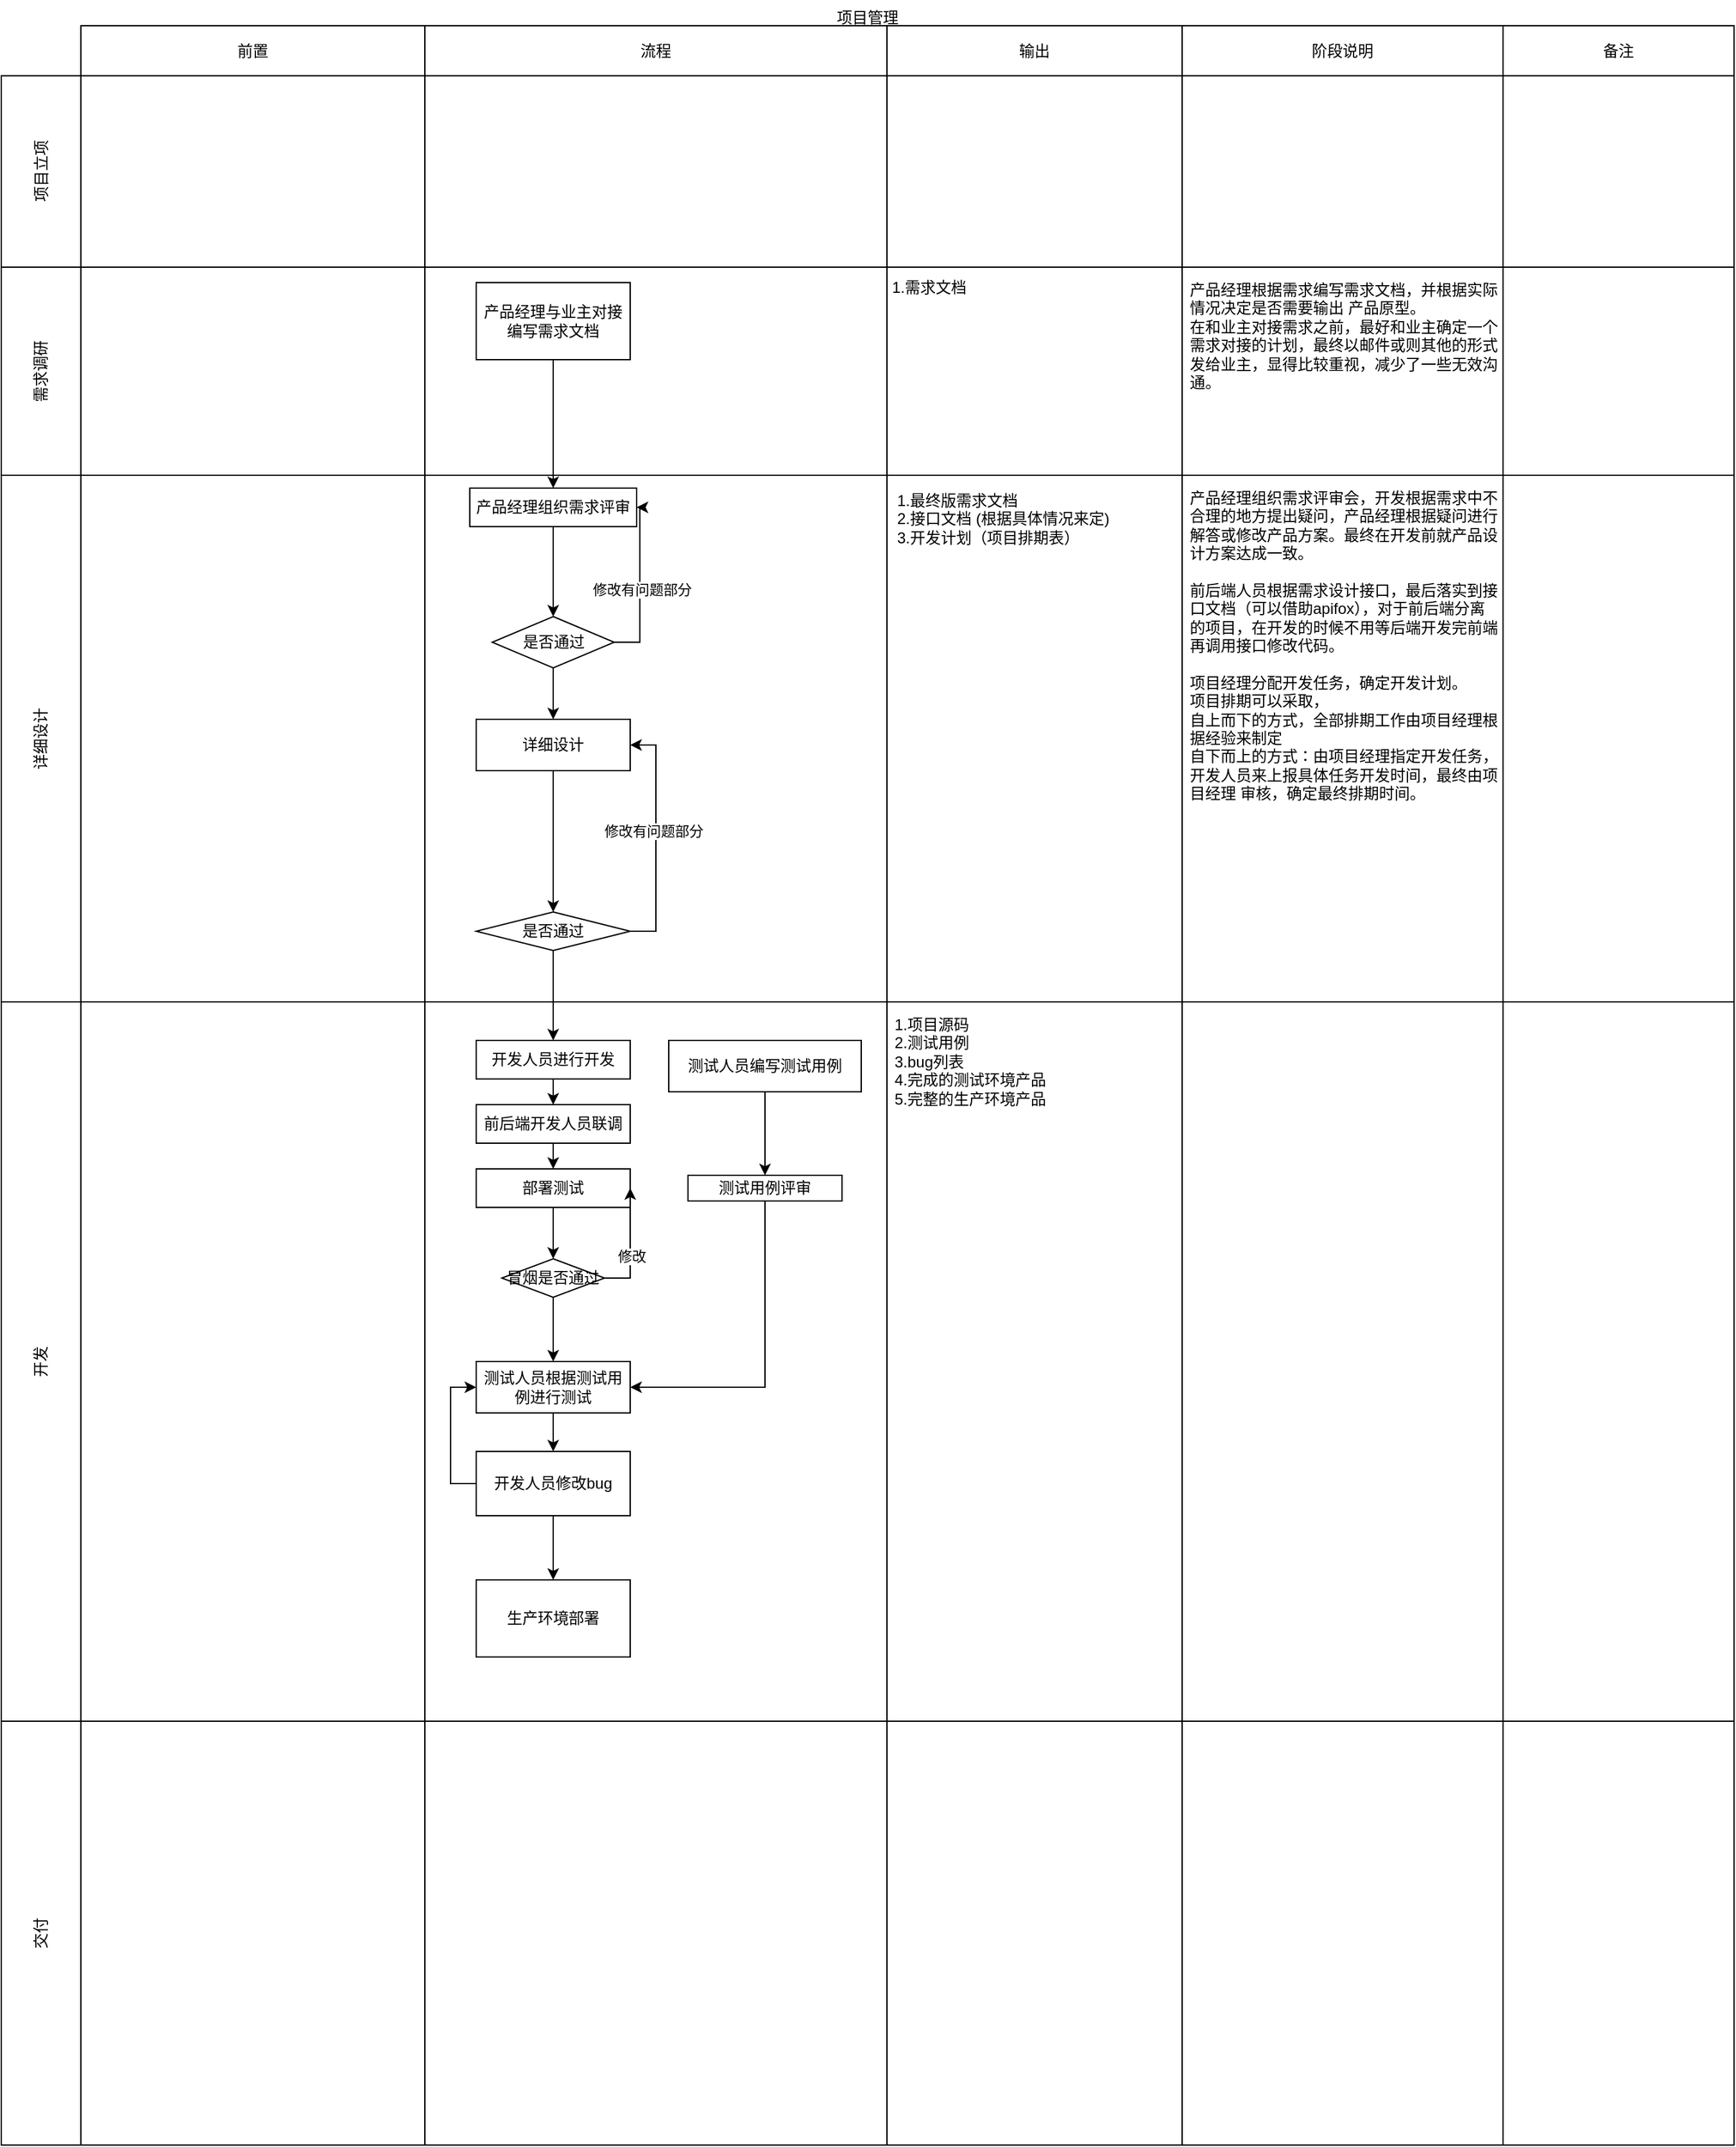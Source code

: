 <mxfile version="20.8.23" type="github">
  <diagram name="第 1 页" id="Q9Qhz2RqKxdd3Bqk_GgG">
    <mxGraphModel dx="1257" dy="806" grid="1" gridSize="10" guides="1" tooltips="1" connect="1" arrows="1" fold="1" page="1" pageScale="1" pageWidth="827" pageHeight="1169" math="0" shadow="0">
      <root>
        <mxCell id="0" />
        <mxCell id="1" parent="0" />
        <mxCell id="_6r8pyDg1fTzUx4y1s2i-39" value="项目管理" style="shape=table;html=1;whiteSpace=wrap;startSize=20;container=1;collapsible=0;childLayout=tableLayout;fillColor=none;swimlaneFillColor=#ffffff;strokeColor=none;movable=1;resizable=1;rotatable=1;deletable=1;editable=1;locked=0;connectable=1;verticalAlign=top;" parent="1" vertex="1">
          <mxGeometry x="140" y="50" width="1350" height="1670" as="geometry" />
        </mxCell>
        <mxCell id="_6r8pyDg1fTzUx4y1s2i-40" value="" style="shape=partialRectangle;html=1;whiteSpace=wrap;collapsible=0;dropTarget=0;pointerEvents=0;fillColor=none;top=0;left=0;bottom=0;right=0;points=[[0,0.5],[1,0.5]];portConstraint=eastwest;strokeColor=none;" parent="_6r8pyDg1fTzUx4y1s2i-39" vertex="1">
          <mxGeometry y="20" width="1350" height="39" as="geometry" />
        </mxCell>
        <mxCell id="_6r8pyDg1fTzUx4y1s2i-41" value="" style="shape=partialRectangle;html=1;whiteSpace=wrap;connectable=0;fillColor=none;top=1;left=1;bottom=1;right=1;overflow=hidden;strokeColor=none;" parent="_6r8pyDg1fTzUx4y1s2i-40" vertex="1">
          <mxGeometry width="62" height="39" as="geometry">
            <mxRectangle width="62" height="39" as="alternateBounds" />
          </mxGeometry>
        </mxCell>
        <mxCell id="_6r8pyDg1fTzUx4y1s2i-42" value="前置" style="shape=partialRectangle;html=1;whiteSpace=wrap;connectable=0;fillColor=none;top=1;left=1;bottom=1;right=1;overflow=hidden;" parent="_6r8pyDg1fTzUx4y1s2i-40" vertex="1">
          <mxGeometry x="62" width="268" height="39" as="geometry">
            <mxRectangle width="268" height="39" as="alternateBounds" />
          </mxGeometry>
        </mxCell>
        <mxCell id="_6r8pyDg1fTzUx4y1s2i-43" value="流程" style="shape=partialRectangle;html=1;whiteSpace=wrap;connectable=0;fillColor=none;top=1;left=1;bottom=1;right=1;overflow=hidden;" parent="_6r8pyDg1fTzUx4y1s2i-40" vertex="1">
          <mxGeometry x="330" width="360" height="39" as="geometry">
            <mxRectangle width="360" height="39" as="alternateBounds" />
          </mxGeometry>
        </mxCell>
        <mxCell id="_6r8pyDg1fTzUx4y1s2i-121" value="输出" style="shape=partialRectangle;html=1;whiteSpace=wrap;connectable=0;fillColor=none;top=1;left=1;bottom=1;right=1;overflow=hidden;" parent="_6r8pyDg1fTzUx4y1s2i-40" vertex="1">
          <mxGeometry x="690" width="230" height="39" as="geometry">
            <mxRectangle width="230" height="39" as="alternateBounds" />
          </mxGeometry>
        </mxCell>
        <mxCell id="_6r8pyDg1fTzUx4y1s2i-139" value="阶段说明" style="shape=partialRectangle;html=1;whiteSpace=wrap;connectable=0;fillColor=none;top=1;left=1;bottom=1;right=1;overflow=hidden;" parent="_6r8pyDg1fTzUx4y1s2i-40" vertex="1">
          <mxGeometry x="920" width="250" height="39" as="geometry">
            <mxRectangle width="250" height="39" as="alternateBounds" />
          </mxGeometry>
        </mxCell>
        <mxCell id="_6r8pyDg1fTzUx4y1s2i-145" value="备注" style="shape=partialRectangle;html=1;whiteSpace=wrap;connectable=0;fillColor=none;top=1;left=1;bottom=1;right=1;overflow=hidden;" parent="_6r8pyDg1fTzUx4y1s2i-40" vertex="1">
          <mxGeometry x="1170" width="180" height="39" as="geometry">
            <mxRectangle width="180" height="39" as="alternateBounds" />
          </mxGeometry>
        </mxCell>
        <mxCell id="_6r8pyDg1fTzUx4y1s2i-44" value="" style="shape=partialRectangle;html=1;whiteSpace=wrap;collapsible=0;dropTarget=0;pointerEvents=0;fillColor=none;top=1;left=1;bottom=1;right=1;points=[[0,0.5],[1,0.5]];portConstraint=eastwest;" parent="_6r8pyDg1fTzUx4y1s2i-39" vertex="1">
          <mxGeometry y="59" width="1350" height="149" as="geometry" />
        </mxCell>
        <mxCell id="_6r8pyDg1fTzUx4y1s2i-45" value="项目立项" style="shape=partialRectangle;html=1;whiteSpace=wrap;connectable=0;fillColor=none;top=1;left=1;bottom=1;right=1;overflow=hidden;horizontal=0;" parent="_6r8pyDg1fTzUx4y1s2i-44" vertex="1">
          <mxGeometry width="62" height="149" as="geometry">
            <mxRectangle width="62" height="149" as="alternateBounds" />
          </mxGeometry>
        </mxCell>
        <mxCell id="_6r8pyDg1fTzUx4y1s2i-46" value="" style="shape=partialRectangle;html=1;whiteSpace=wrap;connectable=0;fillColor=none;top=1;left=1;bottom=1;right=1;overflow=hidden;" parent="_6r8pyDg1fTzUx4y1s2i-44" vertex="1">
          <mxGeometry x="62" width="268" height="149" as="geometry">
            <mxRectangle width="268" height="149" as="alternateBounds" />
          </mxGeometry>
        </mxCell>
        <mxCell id="_6r8pyDg1fTzUx4y1s2i-47" value="" style="shape=partialRectangle;html=1;whiteSpace=wrap;connectable=0;fillColor=none;top=1;left=1;bottom=1;right=1;overflow=hidden;" parent="_6r8pyDg1fTzUx4y1s2i-44" vertex="1">
          <mxGeometry x="330" width="360" height="149" as="geometry">
            <mxRectangle width="360" height="149" as="alternateBounds" />
          </mxGeometry>
        </mxCell>
        <mxCell id="_6r8pyDg1fTzUx4y1s2i-122" style="shape=partialRectangle;html=1;whiteSpace=wrap;connectable=0;fillColor=none;top=1;left=1;bottom=1;right=1;overflow=hidden;" parent="_6r8pyDg1fTzUx4y1s2i-44" vertex="1">
          <mxGeometry x="690" width="230" height="149" as="geometry">
            <mxRectangle width="230" height="149" as="alternateBounds" />
          </mxGeometry>
        </mxCell>
        <mxCell id="_6r8pyDg1fTzUx4y1s2i-140" style="shape=partialRectangle;html=1;whiteSpace=wrap;connectable=0;fillColor=none;top=1;left=1;bottom=1;right=1;overflow=hidden;" parent="_6r8pyDg1fTzUx4y1s2i-44" vertex="1">
          <mxGeometry x="920" width="250" height="149" as="geometry">
            <mxRectangle width="250" height="149" as="alternateBounds" />
          </mxGeometry>
        </mxCell>
        <mxCell id="_6r8pyDg1fTzUx4y1s2i-146" style="shape=partialRectangle;html=1;whiteSpace=wrap;connectable=0;fillColor=none;top=1;left=1;bottom=1;right=1;overflow=hidden;" parent="_6r8pyDg1fTzUx4y1s2i-44" vertex="1">
          <mxGeometry x="1170" width="180" height="149" as="geometry">
            <mxRectangle width="180" height="149" as="alternateBounds" />
          </mxGeometry>
        </mxCell>
        <mxCell id="_6r8pyDg1fTzUx4y1s2i-129" style="shape=partialRectangle;html=1;whiteSpace=wrap;collapsible=0;dropTarget=0;pointerEvents=0;fillColor=none;top=1;left=1;bottom=1;right=1;points=[[0,0.5],[1,0.5]];portConstraint=eastwest;" parent="_6r8pyDg1fTzUx4y1s2i-39" vertex="1">
          <mxGeometry y="208" width="1350" height="162" as="geometry" />
        </mxCell>
        <mxCell id="_6r8pyDg1fTzUx4y1s2i-130" value="需求调研" style="shape=partialRectangle;html=1;whiteSpace=wrap;connectable=0;fillColor=none;top=1;left=1;bottom=1;right=1;overflow=hidden;horizontal=0;" parent="_6r8pyDg1fTzUx4y1s2i-129" vertex="1">
          <mxGeometry width="62" height="162" as="geometry">
            <mxRectangle width="62" height="162" as="alternateBounds" />
          </mxGeometry>
        </mxCell>
        <mxCell id="_6r8pyDg1fTzUx4y1s2i-131" style="shape=partialRectangle;html=1;whiteSpace=wrap;connectable=0;fillColor=none;top=1;left=1;bottom=1;right=1;overflow=hidden;" parent="_6r8pyDg1fTzUx4y1s2i-129" vertex="1">
          <mxGeometry x="62" width="268" height="162" as="geometry">
            <mxRectangle width="268" height="162" as="alternateBounds" />
          </mxGeometry>
        </mxCell>
        <mxCell id="_6r8pyDg1fTzUx4y1s2i-132" style="shape=partialRectangle;html=1;whiteSpace=wrap;connectable=0;fillColor=none;top=1;left=1;bottom=1;right=1;overflow=hidden;" parent="_6r8pyDg1fTzUx4y1s2i-129" vertex="1">
          <mxGeometry x="330" width="360" height="162" as="geometry">
            <mxRectangle width="360" height="162" as="alternateBounds" />
          </mxGeometry>
        </mxCell>
        <mxCell id="_6r8pyDg1fTzUx4y1s2i-133" value="1.需求文档" style="shape=partialRectangle;html=1;whiteSpace=wrap;connectable=0;fillColor=none;top=1;left=1;bottom=1;right=1;overflow=hidden;align=left;verticalAlign=top;spacingTop=2;spacingLeft=2;spacingBottom=2;spacingRight=2;" parent="_6r8pyDg1fTzUx4y1s2i-129" vertex="1">
          <mxGeometry x="690" width="230" height="162" as="geometry">
            <mxRectangle width="230" height="162" as="alternateBounds" />
          </mxGeometry>
        </mxCell>
        <mxCell id="_6r8pyDg1fTzUx4y1s2i-141" value="产品经理根据需求编写需求文档，并根据实际情况决定是否需要输出 产品原型。&lt;br&gt;在和业主对接需求之前，最好和业主确定一个&lt;br&gt;需求对接的计划，最终以邮件或则其他的形式发给业主，显得比较重视，减少了一些无效沟通。" style="shape=partialRectangle;html=1;whiteSpace=wrap;connectable=0;fillColor=none;top=1;left=1;bottom=1;right=1;overflow=hidden;align=left;verticalAlign=top;horizontal=1;spacingTop=4;spacingLeft=4;spacingRight=4;spacingBottom=4;" parent="_6r8pyDg1fTzUx4y1s2i-129" vertex="1">
          <mxGeometry x="920" width="250" height="162" as="geometry">
            <mxRectangle width="250" height="162" as="alternateBounds" />
          </mxGeometry>
        </mxCell>
        <mxCell id="_6r8pyDg1fTzUx4y1s2i-147" style="shape=partialRectangle;html=1;whiteSpace=wrap;connectable=0;fillColor=none;top=1;left=1;bottom=1;right=1;overflow=hidden;" parent="_6r8pyDg1fTzUx4y1s2i-129" vertex="1">
          <mxGeometry x="1170" width="180" height="162" as="geometry">
            <mxRectangle width="180" height="162" as="alternateBounds" />
          </mxGeometry>
        </mxCell>
        <mxCell id="_6r8pyDg1fTzUx4y1s2i-52" value="" style="shape=partialRectangle;html=1;whiteSpace=wrap;collapsible=0;dropTarget=0;pointerEvents=0;fillColor=none;top=1;left=1;bottom=1;right=1;points=[[0,0.5],[1,0.5]];portConstraint=eastwest;" parent="_6r8pyDg1fTzUx4y1s2i-39" vertex="1">
          <mxGeometry y="370" width="1350" height="410" as="geometry" />
        </mxCell>
        <mxCell id="_6r8pyDg1fTzUx4y1s2i-53" value="详细设计" style="shape=partialRectangle;html=1;whiteSpace=wrap;connectable=0;fillColor=none;top=1;left=1;bottom=1;right=1;overflow=hidden;horizontal=0;" parent="_6r8pyDg1fTzUx4y1s2i-52" vertex="1">
          <mxGeometry width="62" height="410" as="geometry">
            <mxRectangle width="62" height="410" as="alternateBounds" />
          </mxGeometry>
        </mxCell>
        <mxCell id="_6r8pyDg1fTzUx4y1s2i-54" value="" style="shape=partialRectangle;html=1;whiteSpace=wrap;connectable=0;fillColor=none;top=1;left=1;bottom=1;right=1;overflow=hidden;" parent="_6r8pyDg1fTzUx4y1s2i-52" vertex="1">
          <mxGeometry x="62" width="268" height="410" as="geometry">
            <mxRectangle width="268" height="410" as="alternateBounds" />
          </mxGeometry>
        </mxCell>
        <mxCell id="_6r8pyDg1fTzUx4y1s2i-55" value="" style="shape=partialRectangle;html=1;whiteSpace=wrap;connectable=0;fillColor=none;top=1;left=1;bottom=1;right=1;overflow=hidden;" parent="_6r8pyDg1fTzUx4y1s2i-52" vertex="1">
          <mxGeometry x="330" width="360" height="410" as="geometry">
            <mxRectangle width="360" height="410" as="alternateBounds" />
          </mxGeometry>
        </mxCell>
        <mxCell id="_6r8pyDg1fTzUx4y1s2i-123" value="1.最终版需求文档&lt;br&gt;2.接口文档 (根据具体情况来定)&lt;br&gt;3.开发计划（项目排期表）" style="shape=partialRectangle;html=1;whiteSpace=wrap;connectable=0;fillColor=none;top=1;left=1;bottom=1;right=1;overflow=hidden;align=left;verticalAlign=top;spacingTop=4;spacingLeft=4;spacingBottom=4;spacingRight=4;spacing=4;" parent="_6r8pyDg1fTzUx4y1s2i-52" vertex="1">
          <mxGeometry x="690" width="230" height="410" as="geometry">
            <mxRectangle width="230" height="410" as="alternateBounds" />
          </mxGeometry>
        </mxCell>
        <mxCell id="_6r8pyDg1fTzUx4y1s2i-142" value="产品经理组织需求评审会，开发根据需求中不合理的地方提出疑问，产品经理根据疑问进行解答或修改产品方案。最终在开发前就产品设计方案达成一致。&lt;br&gt;&lt;br&gt;前后端人员根据需求设计接口，最后落实到接口文档（可以借助apifox），对于前后端分离的项目，在开发的时候不用等后端开发完前端再调用接口修改代码。&lt;br&gt;&lt;br&gt;项目经理分配开发任务，确定开发计划。&lt;br&gt;项目排期可以采取，&lt;br&gt;自上而下的方式，全部排期工作由项目经理根据经验来制定&lt;br&gt;自下而上的方式：由项目经理指定开发任务，开发人员来上报具体任务开发时间，最终由项目经理 审核，确定最终排期时间。" style="shape=partialRectangle;html=1;whiteSpace=wrap;connectable=0;fillColor=none;top=1;left=1;bottom=1;right=1;overflow=hidden;align=left;verticalAlign=top;spacingTop=4;spacingBottom=4;spacingLeft=4;spacingRight=4;" parent="_6r8pyDg1fTzUx4y1s2i-52" vertex="1">
          <mxGeometry x="920" width="250" height="410" as="geometry">
            <mxRectangle width="250" height="410" as="alternateBounds" />
          </mxGeometry>
        </mxCell>
        <mxCell id="_6r8pyDg1fTzUx4y1s2i-148" style="shape=partialRectangle;html=1;whiteSpace=wrap;connectable=0;fillColor=none;top=1;left=1;bottom=1;right=1;overflow=hidden;" parent="_6r8pyDg1fTzUx4y1s2i-52" vertex="1">
          <mxGeometry x="1170" width="180" height="410" as="geometry">
            <mxRectangle width="180" height="410" as="alternateBounds" />
          </mxGeometry>
        </mxCell>
        <mxCell id="_6r8pyDg1fTzUx4y1s2i-134" style="shape=partialRectangle;html=1;whiteSpace=wrap;collapsible=0;dropTarget=0;pointerEvents=0;fillColor=none;top=1;left=1;bottom=1;right=1;points=[[0,0.5],[1,0.5]];portConstraint=eastwest;verticalAlign=top;" parent="_6r8pyDg1fTzUx4y1s2i-39" vertex="1">
          <mxGeometry y="780" width="1350" height="560" as="geometry" />
        </mxCell>
        <mxCell id="_6r8pyDg1fTzUx4y1s2i-135" value="开发" style="shape=partialRectangle;html=1;whiteSpace=wrap;connectable=0;fillColor=none;top=1;left=1;bottom=1;right=1;overflow=hidden;horizontal=0;" parent="_6r8pyDg1fTzUx4y1s2i-134" vertex="1">
          <mxGeometry width="62" height="560" as="geometry">
            <mxRectangle width="62" height="560" as="alternateBounds" />
          </mxGeometry>
        </mxCell>
        <mxCell id="_6r8pyDg1fTzUx4y1s2i-136" style="shape=partialRectangle;html=1;whiteSpace=wrap;connectable=0;fillColor=none;top=1;left=1;bottom=1;right=1;overflow=hidden;" parent="_6r8pyDg1fTzUx4y1s2i-134" vertex="1">
          <mxGeometry x="62" width="268" height="560" as="geometry">
            <mxRectangle width="268" height="560" as="alternateBounds" />
          </mxGeometry>
        </mxCell>
        <mxCell id="_6r8pyDg1fTzUx4y1s2i-137" style="shape=partialRectangle;html=1;whiteSpace=wrap;connectable=0;fillColor=none;top=1;left=1;bottom=1;right=1;overflow=hidden;" parent="_6r8pyDg1fTzUx4y1s2i-134" vertex="1">
          <mxGeometry x="330" width="360" height="560" as="geometry">
            <mxRectangle width="360" height="560" as="alternateBounds" />
          </mxGeometry>
        </mxCell>
        <mxCell id="_6r8pyDg1fTzUx4y1s2i-138" value="1.项目源码&lt;br&gt;2.测试用例&lt;br&gt;3.bug列表&lt;br&gt;4.完成的测试环境产品&lt;br&gt;5.完整的生产环境产品" style="shape=partialRectangle;html=1;whiteSpace=wrap;connectable=0;fillColor=none;top=1;left=1;bottom=1;right=1;overflow=hidden;align=left;verticalAlign=top;spacingTop=4;spacingLeft=4;spacingBottom=4;spacingRight=4;" parent="_6r8pyDg1fTzUx4y1s2i-134" vertex="1">
          <mxGeometry x="690" width="230" height="560" as="geometry">
            <mxRectangle width="230" height="560" as="alternateBounds" />
          </mxGeometry>
        </mxCell>
        <mxCell id="_6r8pyDg1fTzUx4y1s2i-143" style="shape=partialRectangle;html=1;whiteSpace=wrap;connectable=0;fillColor=none;top=1;left=1;bottom=1;right=1;overflow=hidden;" parent="_6r8pyDg1fTzUx4y1s2i-134" vertex="1">
          <mxGeometry x="920" width="250" height="560" as="geometry">
            <mxRectangle width="250" height="560" as="alternateBounds" />
          </mxGeometry>
        </mxCell>
        <mxCell id="_6r8pyDg1fTzUx4y1s2i-149" style="shape=partialRectangle;html=1;whiteSpace=wrap;connectable=0;fillColor=none;top=1;left=1;bottom=1;right=1;overflow=hidden;" parent="_6r8pyDg1fTzUx4y1s2i-134" vertex="1">
          <mxGeometry x="1170" width="180" height="560" as="geometry">
            <mxRectangle width="180" height="560" as="alternateBounds" />
          </mxGeometry>
        </mxCell>
        <mxCell id="_6r8pyDg1fTzUx4y1s2i-48" value="" style="shape=partialRectangle;html=1;whiteSpace=wrap;collapsible=0;dropTarget=0;pointerEvents=0;fillColor=none;top=1;left=1;bottom=1;right=1;points=[[0,0.5],[1,0.5]];portConstraint=eastwest;" parent="_6r8pyDg1fTzUx4y1s2i-39" vertex="1">
          <mxGeometry y="1340" width="1350" height="330" as="geometry" />
        </mxCell>
        <mxCell id="_6r8pyDg1fTzUx4y1s2i-49" value="交付" style="shape=partialRectangle;html=1;whiteSpace=wrap;connectable=0;fillColor=none;top=1;left=1;bottom=1;right=1;overflow=hidden;horizontal=0;" parent="_6r8pyDg1fTzUx4y1s2i-48" vertex="1">
          <mxGeometry width="62" height="330" as="geometry">
            <mxRectangle width="62" height="330" as="alternateBounds" />
          </mxGeometry>
        </mxCell>
        <mxCell id="_6r8pyDg1fTzUx4y1s2i-50" value="" style="shape=partialRectangle;html=1;whiteSpace=wrap;connectable=0;fillColor=none;top=1;left=1;bottom=1;right=1;overflow=hidden;" parent="_6r8pyDg1fTzUx4y1s2i-48" vertex="1">
          <mxGeometry x="62" width="268" height="330" as="geometry">
            <mxRectangle width="268" height="330" as="alternateBounds" />
          </mxGeometry>
        </mxCell>
        <mxCell id="_6r8pyDg1fTzUx4y1s2i-51" value="" style="shape=partialRectangle;html=1;whiteSpace=wrap;connectable=0;fillColor=none;top=1;left=1;bottom=1;right=1;overflow=hidden;" parent="_6r8pyDg1fTzUx4y1s2i-48" vertex="1">
          <mxGeometry x="330" width="360" height="330" as="geometry">
            <mxRectangle width="360" height="330" as="alternateBounds" />
          </mxGeometry>
        </mxCell>
        <mxCell id="_6r8pyDg1fTzUx4y1s2i-124" style="shape=partialRectangle;html=1;whiteSpace=wrap;connectable=0;fillColor=none;top=1;left=1;bottom=1;right=1;overflow=hidden;" parent="_6r8pyDg1fTzUx4y1s2i-48" vertex="1">
          <mxGeometry x="690" width="230" height="330" as="geometry">
            <mxRectangle width="230" height="330" as="alternateBounds" />
          </mxGeometry>
        </mxCell>
        <mxCell id="_6r8pyDg1fTzUx4y1s2i-144" style="shape=partialRectangle;html=1;whiteSpace=wrap;connectable=0;fillColor=none;top=1;left=1;bottom=1;right=1;overflow=hidden;" parent="_6r8pyDg1fTzUx4y1s2i-48" vertex="1">
          <mxGeometry x="920" width="250" height="330" as="geometry">
            <mxRectangle width="250" height="330" as="alternateBounds" />
          </mxGeometry>
        </mxCell>
        <mxCell id="_6r8pyDg1fTzUx4y1s2i-150" style="shape=partialRectangle;html=1;whiteSpace=wrap;connectable=0;fillColor=none;top=1;left=1;bottom=1;right=1;overflow=hidden;" parent="_6r8pyDg1fTzUx4y1s2i-48" vertex="1">
          <mxGeometry x="1170" width="180" height="330" as="geometry">
            <mxRectangle width="180" height="330" as="alternateBounds" />
          </mxGeometry>
        </mxCell>
        <mxCell id="_6r8pyDg1fTzUx4y1s2i-161" style="edgeStyle=orthogonalEdgeStyle;rounded=0;orthogonalLoop=1;jettySize=auto;html=1;exitX=0.5;exitY=1;exitDx=0;exitDy=0;entryX=0.5;entryY=0;entryDx=0;entryDy=0;" parent="1" source="_6r8pyDg1fTzUx4y1s2i-151" target="_6r8pyDg1fTzUx4y1s2i-155" edge="1">
          <mxGeometry relative="1" as="geometry" />
        </mxCell>
        <mxCell id="_6r8pyDg1fTzUx4y1s2i-151" value="产品经理组织需求评审" style="rounded=0;whiteSpace=wrap;html=1;" parent="1" vertex="1">
          <mxGeometry x="505" y="430" width="130" height="30" as="geometry" />
        </mxCell>
        <mxCell id="_6r8pyDg1fTzUx4y1s2i-164" style="edgeStyle=orthogonalEdgeStyle;rounded=0;orthogonalLoop=1;jettySize=auto;html=1;exitX=0.5;exitY=1;exitDx=0;exitDy=0;" parent="1" source="_6r8pyDg1fTzUx4y1s2i-154" target="_6r8pyDg1fTzUx4y1s2i-156" edge="1">
          <mxGeometry relative="1" as="geometry" />
        </mxCell>
        <mxCell id="_6r8pyDg1fTzUx4y1s2i-154" value="详细设计" style="whiteSpace=wrap;html=1;fillColor=rgb(255, 255, 255);rounded=0;" parent="1" vertex="1">
          <mxGeometry x="510" y="610" width="120" height="40" as="geometry" />
        </mxCell>
        <mxCell id="_6r8pyDg1fTzUx4y1s2i-162" style="edgeStyle=orthogonalEdgeStyle;rounded=0;orthogonalLoop=1;jettySize=auto;html=1;exitX=1;exitY=0.5;exitDx=0;exitDy=0;entryX=1;entryY=0.5;entryDx=0;entryDy=0;" parent="1" source="_6r8pyDg1fTzUx4y1s2i-155" target="_6r8pyDg1fTzUx4y1s2i-151" edge="1">
          <mxGeometry relative="1" as="geometry" />
        </mxCell>
        <mxCell id="_6r8pyDg1fTzUx4y1s2i-166" value="修改有问题部分" style="edgeLabel;html=1;align=center;verticalAlign=middle;resizable=0;points=[];" parent="_6r8pyDg1fTzUx4y1s2i-162" vertex="1" connectable="0">
          <mxGeometry x="-0.034" y="-1" relative="1" as="geometry">
            <mxPoint as="offset" />
          </mxGeometry>
        </mxCell>
        <mxCell id="_6r8pyDg1fTzUx4y1s2i-163" style="edgeStyle=orthogonalEdgeStyle;rounded=0;orthogonalLoop=1;jettySize=auto;html=1;exitX=0.5;exitY=1;exitDx=0;exitDy=0;entryX=0.5;entryY=0;entryDx=0;entryDy=0;" parent="1" source="_6r8pyDg1fTzUx4y1s2i-155" target="_6r8pyDg1fTzUx4y1s2i-154" edge="1">
          <mxGeometry relative="1" as="geometry" />
        </mxCell>
        <mxCell id="_6r8pyDg1fTzUx4y1s2i-155" value="是否通过" style="rhombus;whiteSpace=wrap;html=1;" parent="1" vertex="1">
          <mxGeometry x="522.5" y="530" width="95" height="40" as="geometry" />
        </mxCell>
        <mxCell id="_6r8pyDg1fTzUx4y1s2i-165" style="edgeStyle=orthogonalEdgeStyle;rounded=0;orthogonalLoop=1;jettySize=auto;html=1;exitX=1;exitY=0.5;exitDx=0;exitDy=0;entryX=1;entryY=0.5;entryDx=0;entryDy=0;" parent="1" source="_6r8pyDg1fTzUx4y1s2i-156" target="_6r8pyDg1fTzUx4y1s2i-154" edge="1">
          <mxGeometry relative="1" as="geometry" />
        </mxCell>
        <mxCell id="_6r8pyDg1fTzUx4y1s2i-167" value="修改有问题部分" style="edgeLabel;html=1;align=center;verticalAlign=middle;resizable=0;points=[];" parent="_6r8pyDg1fTzUx4y1s2i-165" vertex="1" connectable="0">
          <mxGeometry x="0.055" y="2" relative="1" as="geometry">
            <mxPoint y="-1" as="offset" />
          </mxGeometry>
        </mxCell>
        <mxCell id="_6r8pyDg1fTzUx4y1s2i-180" style="edgeStyle=orthogonalEdgeStyle;rounded=0;orthogonalLoop=1;jettySize=auto;html=1;exitX=0.5;exitY=1;exitDx=0;exitDy=0;" parent="1" source="_6r8pyDg1fTzUx4y1s2i-156" target="_6r8pyDg1fTzUx4y1s2i-168" edge="1">
          <mxGeometry relative="1" as="geometry" />
        </mxCell>
        <mxCell id="_6r8pyDg1fTzUx4y1s2i-156" value="是否通过" style="rhombus;whiteSpace=wrap;html=1;" parent="1" vertex="1">
          <mxGeometry x="510" y="760" width="120" height="30" as="geometry" />
        </mxCell>
        <mxCell id="_6r8pyDg1fTzUx4y1s2i-175" style="edgeStyle=orthogonalEdgeStyle;rounded=0;orthogonalLoop=1;jettySize=auto;html=1;exitX=0.5;exitY=1;exitDx=0;exitDy=0;" parent="1" source="_6r8pyDg1fTzUx4y1s2i-168" target="_6r8pyDg1fTzUx4y1s2i-172" edge="1">
          <mxGeometry relative="1" as="geometry" />
        </mxCell>
        <mxCell id="_6r8pyDg1fTzUx4y1s2i-168" value="开发人员进行开发" style="rounded=0;whiteSpace=wrap;html=1;" parent="1" vertex="1">
          <mxGeometry x="510" y="860" width="120" height="30" as="geometry" />
        </mxCell>
        <mxCell id="_6r8pyDg1fTzUx4y1s2i-179" style="edgeStyle=orthogonalEdgeStyle;rounded=0;orthogonalLoop=1;jettySize=auto;html=1;exitX=0.5;exitY=1;exitDx=0;exitDy=0;" parent="1" source="_6r8pyDg1fTzUx4y1s2i-172" target="_6r8pyDg1fTzUx4y1s2i-178" edge="1">
          <mxGeometry relative="1" as="geometry" />
        </mxCell>
        <mxCell id="_6r8pyDg1fTzUx4y1s2i-172" value="前后端开发人员联调" style="rounded=0;whiteSpace=wrap;html=1;" parent="1" vertex="1">
          <mxGeometry x="510" y="910" width="120" height="30" as="geometry" />
        </mxCell>
        <mxCell id="_6r8pyDg1fTzUx4y1s2i-186" style="edgeStyle=orthogonalEdgeStyle;rounded=0;orthogonalLoop=1;jettySize=auto;html=1;exitX=0.5;exitY=1;exitDx=0;exitDy=0;entryX=0.5;entryY=0;entryDx=0;entryDy=0;" parent="1" source="_6r8pyDg1fTzUx4y1s2i-178" target="_6r8pyDg1fTzUx4y1s2i-183" edge="1">
          <mxGeometry relative="1" as="geometry" />
        </mxCell>
        <mxCell id="_6r8pyDg1fTzUx4y1s2i-178" value="部署测试" style="rounded=0;whiteSpace=wrap;html=1;" parent="1" vertex="1">
          <mxGeometry x="510" y="960" width="120" height="30" as="geometry" />
        </mxCell>
        <mxCell id="_6r8pyDg1fTzUx4y1s2i-181" style="edgeStyle=orthogonalEdgeStyle;rounded=0;orthogonalLoop=1;jettySize=auto;html=1;exitX=0.5;exitY=1;exitDx=0;exitDy=0;" parent="1" source="_6r8pyDg1fTzUx4y1s2i-168" target="_6r8pyDg1fTzUx4y1s2i-168" edge="1">
          <mxGeometry relative="1" as="geometry" />
        </mxCell>
        <mxCell id="Hutt9cW0QdNjLs5Pu4XC-4" style="edgeStyle=orthogonalEdgeStyle;rounded=0;orthogonalLoop=1;jettySize=auto;html=1;exitX=0.5;exitY=1;exitDx=0;exitDy=0;entryX=0.5;entryY=0;entryDx=0;entryDy=0;" edge="1" parent="1" source="_6r8pyDg1fTzUx4y1s2i-182" target="Hutt9cW0QdNjLs5Pu4XC-1">
          <mxGeometry relative="1" as="geometry" />
        </mxCell>
        <mxCell id="_6r8pyDg1fTzUx4y1s2i-182" value="测试人员根据测试用例进行测试" style="whiteSpace=wrap;html=1;fillColor=rgb(255, 255, 255);rounded=0;" parent="1" vertex="1">
          <mxGeometry x="510" y="1110" width="120" height="40" as="geometry" />
        </mxCell>
        <mxCell id="_6r8pyDg1fTzUx4y1s2i-184" style="edgeStyle=orthogonalEdgeStyle;rounded=0;orthogonalLoop=1;jettySize=auto;html=1;exitX=1;exitY=0.5;exitDx=0;exitDy=0;entryX=1;entryY=0.5;entryDx=0;entryDy=0;" parent="1" source="_6r8pyDg1fTzUx4y1s2i-183" target="_6r8pyDg1fTzUx4y1s2i-178" edge="1">
          <mxGeometry relative="1" as="geometry" />
        </mxCell>
        <mxCell id="_6r8pyDg1fTzUx4y1s2i-187" value="修改" style="edgeLabel;html=1;align=center;verticalAlign=middle;resizable=0;points=[];" parent="_6r8pyDg1fTzUx4y1s2i-184" vertex="1" connectable="0">
          <mxGeometry x="-0.16" y="-1" relative="1" as="geometry">
            <mxPoint y="1" as="offset" />
          </mxGeometry>
        </mxCell>
        <mxCell id="_6r8pyDg1fTzUx4y1s2i-189" style="edgeStyle=orthogonalEdgeStyle;rounded=0;orthogonalLoop=1;jettySize=auto;html=1;exitX=0.5;exitY=1;exitDx=0;exitDy=0;" parent="1" source="_6r8pyDg1fTzUx4y1s2i-183" target="_6r8pyDg1fTzUx4y1s2i-182" edge="1">
          <mxGeometry relative="1" as="geometry" />
        </mxCell>
        <mxCell id="_6r8pyDg1fTzUx4y1s2i-183" value="冒烟是否通过" style="rhombus;whiteSpace=wrap;html=1;" parent="1" vertex="1">
          <mxGeometry x="530" y="1030" width="80" height="30" as="geometry" />
        </mxCell>
        <mxCell id="_6r8pyDg1fTzUx4y1s2i-192" style="edgeStyle=orthogonalEdgeStyle;rounded=0;orthogonalLoop=1;jettySize=auto;html=1;exitX=0.5;exitY=1;exitDx=0;exitDy=0;entryX=0.5;entryY=0;entryDx=0;entryDy=0;" parent="1" source="_6r8pyDg1fTzUx4y1s2i-190" target="_6r8pyDg1fTzUx4y1s2i-191" edge="1">
          <mxGeometry relative="1" as="geometry" />
        </mxCell>
        <mxCell id="_6r8pyDg1fTzUx4y1s2i-190" value="测试人员编写测试用例" style="rounded=0;whiteSpace=wrap;html=1;" parent="1" vertex="1">
          <mxGeometry x="660" y="860" width="150" height="40" as="geometry" />
        </mxCell>
        <mxCell id="_6r8pyDg1fTzUx4y1s2i-193" style="edgeStyle=orthogonalEdgeStyle;rounded=0;orthogonalLoop=1;jettySize=auto;html=1;exitX=0.5;exitY=1;exitDx=0;exitDy=0;entryX=1;entryY=0.5;entryDx=0;entryDy=0;" parent="1" source="_6r8pyDg1fTzUx4y1s2i-191" target="_6r8pyDg1fTzUx4y1s2i-182" edge="1">
          <mxGeometry relative="1" as="geometry" />
        </mxCell>
        <mxCell id="_6r8pyDg1fTzUx4y1s2i-191" value="测试用例评审" style="rounded=0;whiteSpace=wrap;html=1;" parent="1" vertex="1">
          <mxGeometry x="675" y="965" width="120" height="20" as="geometry" />
        </mxCell>
        <mxCell id="Hutt9cW0QdNjLs5Pu4XC-7" style="edgeStyle=orthogonalEdgeStyle;rounded=0;orthogonalLoop=1;jettySize=auto;html=1;exitX=0;exitY=0.5;exitDx=0;exitDy=0;entryX=0;entryY=0.5;entryDx=0;entryDy=0;" edge="1" parent="1" source="Hutt9cW0QdNjLs5Pu4XC-1" target="_6r8pyDg1fTzUx4y1s2i-182">
          <mxGeometry relative="1" as="geometry" />
        </mxCell>
        <mxCell id="Hutt9cW0QdNjLs5Pu4XC-8" style="edgeStyle=orthogonalEdgeStyle;rounded=0;orthogonalLoop=1;jettySize=auto;html=1;exitX=0.5;exitY=1;exitDx=0;exitDy=0;entryX=0.5;entryY=0;entryDx=0;entryDy=0;" edge="1" parent="1" source="Hutt9cW0QdNjLs5Pu4XC-1" target="Hutt9cW0QdNjLs5Pu4XC-5">
          <mxGeometry relative="1" as="geometry" />
        </mxCell>
        <mxCell id="Hutt9cW0QdNjLs5Pu4XC-1" value="开发人员修改bug" style="rounded=0;whiteSpace=wrap;html=1;" vertex="1" parent="1">
          <mxGeometry x="510" y="1180" width="120" height="50" as="geometry" />
        </mxCell>
        <mxCell id="Hutt9cW0QdNjLs5Pu4XC-5" value="生产环境部署" style="rounded=0;whiteSpace=wrap;html=1;" vertex="1" parent="1">
          <mxGeometry x="510" y="1280" width="120" height="60" as="geometry" />
        </mxCell>
        <mxCell id="Hutt9cW0QdNjLs5Pu4XC-11" style="edgeStyle=orthogonalEdgeStyle;rounded=0;orthogonalLoop=1;jettySize=auto;html=1;exitX=0.5;exitY=1;exitDx=0;exitDy=0;" edge="1" parent="1" source="Hutt9cW0QdNjLs5Pu4XC-10" target="_6r8pyDg1fTzUx4y1s2i-151">
          <mxGeometry relative="1" as="geometry" />
        </mxCell>
        <mxCell id="Hutt9cW0QdNjLs5Pu4XC-10" value="产品经理与业主对接编写需求文档" style="rounded=0;whiteSpace=wrap;html=1;" vertex="1" parent="1">
          <mxGeometry x="510" y="270" width="120" height="60" as="geometry" />
        </mxCell>
      </root>
    </mxGraphModel>
  </diagram>
</mxfile>
